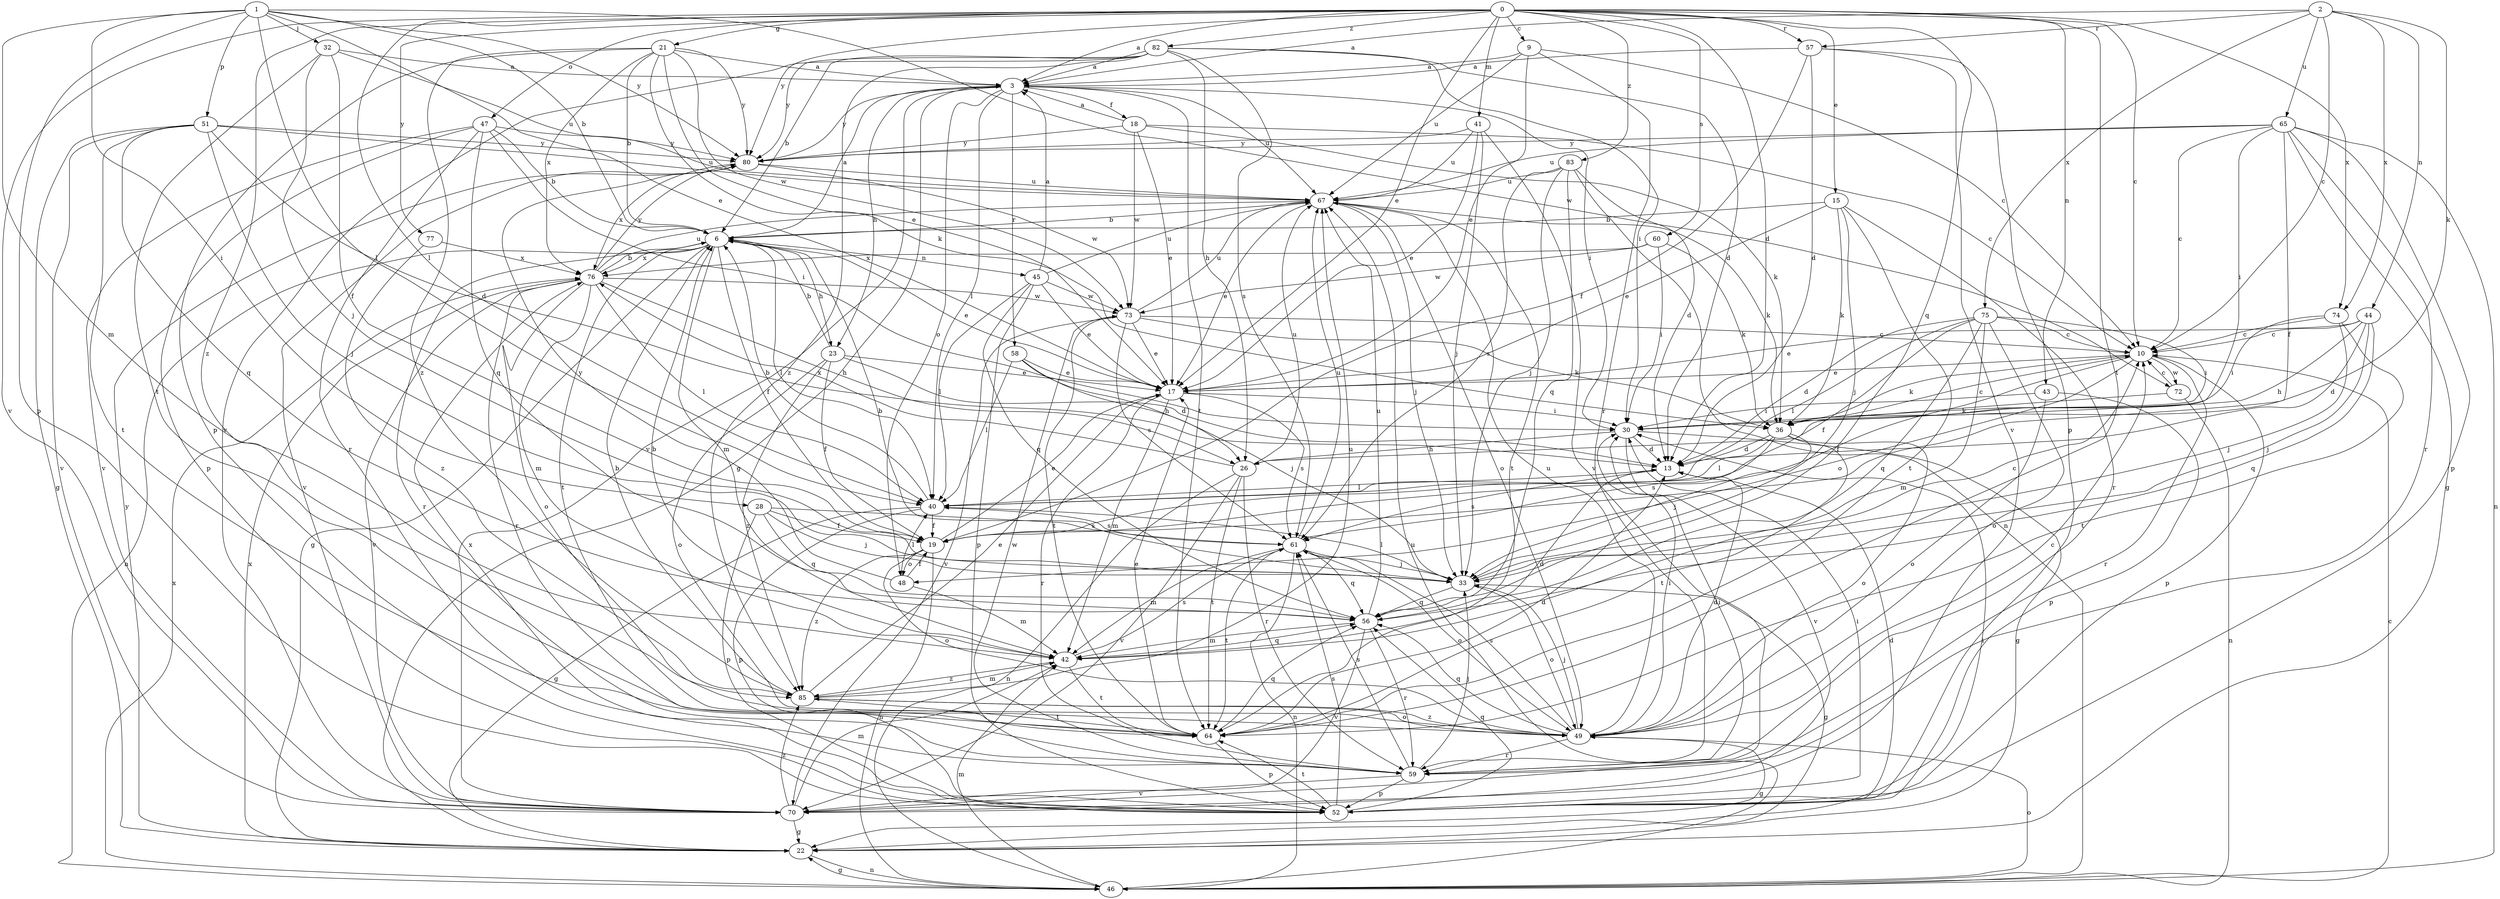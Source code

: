 strict digraph  {
0;
1;
2;
3;
6;
9;
10;
13;
15;
17;
18;
19;
21;
22;
23;
26;
28;
30;
32;
33;
36;
40;
41;
42;
43;
44;
45;
46;
47;
48;
49;
51;
52;
56;
57;
58;
59;
60;
61;
64;
65;
67;
70;
72;
73;
74;
75;
76;
77;
80;
82;
83;
85;
0 -> 3  [label=a];
0 -> 9  [label=c];
0 -> 10  [label=c];
0 -> 13  [label=d];
0 -> 15  [label=e];
0 -> 17  [label=e];
0 -> 21  [label=g];
0 -> 40  [label=l];
0 -> 41  [label=m];
0 -> 43  [label=n];
0 -> 47  [label=o];
0 -> 56  [label=q];
0 -> 57  [label=r];
0 -> 60  [label=s];
0 -> 64  [label=t];
0 -> 70  [label=v];
0 -> 74  [label=x];
0 -> 77  [label=y];
0 -> 80  [label=y];
0 -> 82  [label=z];
0 -> 83  [label=z];
0 -> 85  [label=z];
1 -> 6  [label=b];
1 -> 17  [label=e];
1 -> 28  [label=i];
1 -> 32  [label=j];
1 -> 40  [label=l];
1 -> 42  [label=m];
1 -> 51  [label=p];
1 -> 52  [label=p];
1 -> 72  [label=w];
1 -> 80  [label=y];
2 -> 3  [label=a];
2 -> 10  [label=c];
2 -> 36  [label=k];
2 -> 44  [label=n];
2 -> 57  [label=r];
2 -> 65  [label=u];
2 -> 74  [label=x];
2 -> 75  [label=x];
3 -> 18  [label=f];
3 -> 22  [label=g];
3 -> 23  [label=h];
3 -> 30  [label=i];
3 -> 40  [label=l];
3 -> 48  [label=o];
3 -> 58  [label=r];
3 -> 64  [label=t];
3 -> 67  [label=u];
3 -> 70  [label=v];
3 -> 80  [label=y];
6 -> 3  [label=a];
6 -> 17  [label=e];
6 -> 19  [label=f];
6 -> 22  [label=g];
6 -> 23  [label=h];
6 -> 40  [label=l];
6 -> 42  [label=m];
6 -> 45  [label=n];
6 -> 46  [label=n];
6 -> 59  [label=r];
6 -> 64  [label=t];
6 -> 76  [label=x];
9 -> 3  [label=a];
9 -> 10  [label=c];
9 -> 17  [label=e];
9 -> 59  [label=r];
9 -> 67  [label=u];
10 -> 17  [label=e];
10 -> 19  [label=f];
10 -> 36  [label=k];
10 -> 48  [label=o];
10 -> 52  [label=p];
10 -> 59  [label=r];
10 -> 72  [label=w];
13 -> 40  [label=l];
13 -> 61  [label=s];
15 -> 6  [label=b];
15 -> 17  [label=e];
15 -> 33  [label=j];
15 -> 36  [label=k];
15 -> 59  [label=r];
15 -> 64  [label=t];
17 -> 30  [label=i];
17 -> 42  [label=m];
17 -> 59  [label=r];
17 -> 61  [label=s];
18 -> 3  [label=a];
18 -> 10  [label=c];
18 -> 17  [label=e];
18 -> 36  [label=k];
18 -> 73  [label=w];
18 -> 80  [label=y];
19 -> 17  [label=e];
19 -> 46  [label=n];
19 -> 48  [label=o];
19 -> 49  [label=o];
19 -> 85  [label=z];
21 -> 3  [label=a];
21 -> 6  [label=b];
21 -> 17  [label=e];
21 -> 36  [label=k];
21 -> 52  [label=p];
21 -> 73  [label=w];
21 -> 76  [label=x];
21 -> 80  [label=y];
21 -> 85  [label=z];
22 -> 30  [label=i];
22 -> 46  [label=n];
22 -> 76  [label=x];
22 -> 80  [label=y];
23 -> 6  [label=b];
23 -> 13  [label=d];
23 -> 17  [label=e];
23 -> 19  [label=f];
23 -> 49  [label=o];
23 -> 85  [label=z];
26 -> 46  [label=n];
26 -> 59  [label=r];
26 -> 64  [label=t];
26 -> 67  [label=u];
26 -> 70  [label=v];
26 -> 76  [label=x];
28 -> 19  [label=f];
28 -> 33  [label=j];
28 -> 52  [label=p];
28 -> 56  [label=q];
28 -> 61  [label=s];
30 -> 13  [label=d];
30 -> 22  [label=g];
30 -> 26  [label=h];
30 -> 70  [label=v];
32 -> 3  [label=a];
32 -> 19  [label=f];
32 -> 33  [label=j];
32 -> 64  [label=t];
32 -> 67  [label=u];
33 -> 6  [label=b];
33 -> 10  [label=c];
33 -> 22  [label=g];
33 -> 40  [label=l];
33 -> 49  [label=o];
33 -> 56  [label=q];
36 -> 10  [label=c];
36 -> 13  [label=d];
36 -> 33  [label=j];
36 -> 40  [label=l];
36 -> 49  [label=o];
36 -> 61  [label=s];
36 -> 64  [label=t];
40 -> 6  [label=b];
40 -> 19  [label=f];
40 -> 22  [label=g];
40 -> 52  [label=p];
40 -> 61  [label=s];
41 -> 17  [label=e];
41 -> 33  [label=j];
41 -> 67  [label=u];
41 -> 70  [label=v];
41 -> 80  [label=y];
42 -> 6  [label=b];
42 -> 13  [label=d];
42 -> 56  [label=q];
42 -> 61  [label=s];
42 -> 64  [label=t];
42 -> 85  [label=z];
43 -> 30  [label=i];
43 -> 49  [label=o];
43 -> 52  [label=p];
44 -> 10  [label=c];
44 -> 13  [label=d];
44 -> 17  [label=e];
44 -> 26  [label=h];
44 -> 33  [label=j];
44 -> 56  [label=q];
45 -> 3  [label=a];
45 -> 17  [label=e];
45 -> 40  [label=l];
45 -> 52  [label=p];
45 -> 56  [label=q];
45 -> 67  [label=u];
45 -> 73  [label=w];
46 -> 10  [label=c];
46 -> 22  [label=g];
46 -> 42  [label=m];
46 -> 49  [label=o];
46 -> 67  [label=u];
46 -> 76  [label=x];
47 -> 6  [label=b];
47 -> 30  [label=i];
47 -> 52  [label=p];
47 -> 56  [label=q];
47 -> 59  [label=r];
47 -> 70  [label=v];
47 -> 80  [label=y];
48 -> 19  [label=f];
48 -> 40  [label=l];
48 -> 42  [label=m];
48 -> 80  [label=y];
49 -> 10  [label=c];
49 -> 13  [label=d];
49 -> 22  [label=g];
49 -> 30  [label=i];
49 -> 33  [label=j];
49 -> 56  [label=q];
49 -> 59  [label=r];
49 -> 61  [label=s];
49 -> 67  [label=u];
49 -> 85  [label=z];
51 -> 13  [label=d];
51 -> 22  [label=g];
51 -> 33  [label=j];
51 -> 56  [label=q];
51 -> 64  [label=t];
51 -> 67  [label=u];
51 -> 70  [label=v];
51 -> 80  [label=y];
52 -> 13  [label=d];
52 -> 30  [label=i];
52 -> 56  [label=q];
52 -> 61  [label=s];
52 -> 64  [label=t];
52 -> 76  [label=x];
56 -> 42  [label=m];
56 -> 59  [label=r];
56 -> 67  [label=u];
56 -> 70  [label=v];
57 -> 3  [label=a];
57 -> 13  [label=d];
57 -> 19  [label=f];
57 -> 52  [label=p];
57 -> 70  [label=v];
58 -> 17  [label=e];
58 -> 26  [label=h];
58 -> 33  [label=j];
58 -> 40  [label=l];
59 -> 30  [label=i];
59 -> 33  [label=j];
59 -> 52  [label=p];
59 -> 61  [label=s];
59 -> 70  [label=v];
59 -> 73  [label=w];
60 -> 30  [label=i];
60 -> 36  [label=k];
60 -> 73  [label=w];
60 -> 76  [label=x];
61 -> 33  [label=j];
61 -> 42  [label=m];
61 -> 46  [label=n];
61 -> 49  [label=o];
61 -> 56  [label=q];
61 -> 64  [label=t];
61 -> 67  [label=u];
64 -> 13  [label=d];
64 -> 17  [label=e];
64 -> 52  [label=p];
64 -> 56  [label=q];
65 -> 10  [label=c];
65 -> 19  [label=f];
65 -> 22  [label=g];
65 -> 30  [label=i];
65 -> 46  [label=n];
65 -> 52  [label=p];
65 -> 59  [label=r];
65 -> 67  [label=u];
65 -> 80  [label=y];
67 -> 6  [label=b];
67 -> 17  [label=e];
67 -> 33  [label=j];
67 -> 36  [label=k];
67 -> 49  [label=o];
67 -> 64  [label=t];
70 -> 22  [label=g];
70 -> 42  [label=m];
70 -> 85  [label=z];
72 -> 10  [label=c];
72 -> 36  [label=k];
72 -> 46  [label=n];
73 -> 10  [label=c];
73 -> 17  [label=e];
73 -> 36  [label=k];
73 -> 61  [label=s];
73 -> 64  [label=t];
73 -> 67  [label=u];
73 -> 70  [label=v];
74 -> 10  [label=c];
74 -> 30  [label=i];
74 -> 33  [label=j];
74 -> 64  [label=t];
75 -> 10  [label=c];
75 -> 13  [label=d];
75 -> 19  [label=f];
75 -> 30  [label=i];
75 -> 40  [label=l];
75 -> 42  [label=m];
75 -> 49  [label=o];
75 -> 56  [label=q];
76 -> 6  [label=b];
76 -> 26  [label=h];
76 -> 40  [label=l];
76 -> 42  [label=m];
76 -> 49  [label=o];
76 -> 59  [label=r];
76 -> 67  [label=u];
76 -> 70  [label=v];
76 -> 73  [label=w];
76 -> 80  [label=y];
77 -> 76  [label=x];
77 -> 85  [label=z];
80 -> 67  [label=u];
80 -> 70  [label=v];
80 -> 73  [label=w];
80 -> 76  [label=x];
82 -> 3  [label=a];
82 -> 6  [label=b];
82 -> 13  [label=d];
82 -> 26  [label=h];
82 -> 30  [label=i];
82 -> 61  [label=s];
82 -> 70  [label=v];
82 -> 80  [label=y];
82 -> 85  [label=z];
83 -> 13  [label=d];
83 -> 33  [label=j];
83 -> 46  [label=n];
83 -> 56  [label=q];
83 -> 61  [label=s];
83 -> 67  [label=u];
85 -> 6  [label=b];
85 -> 17  [label=e];
85 -> 42  [label=m];
85 -> 49  [label=o];
85 -> 64  [label=t];
85 -> 67  [label=u];
}
